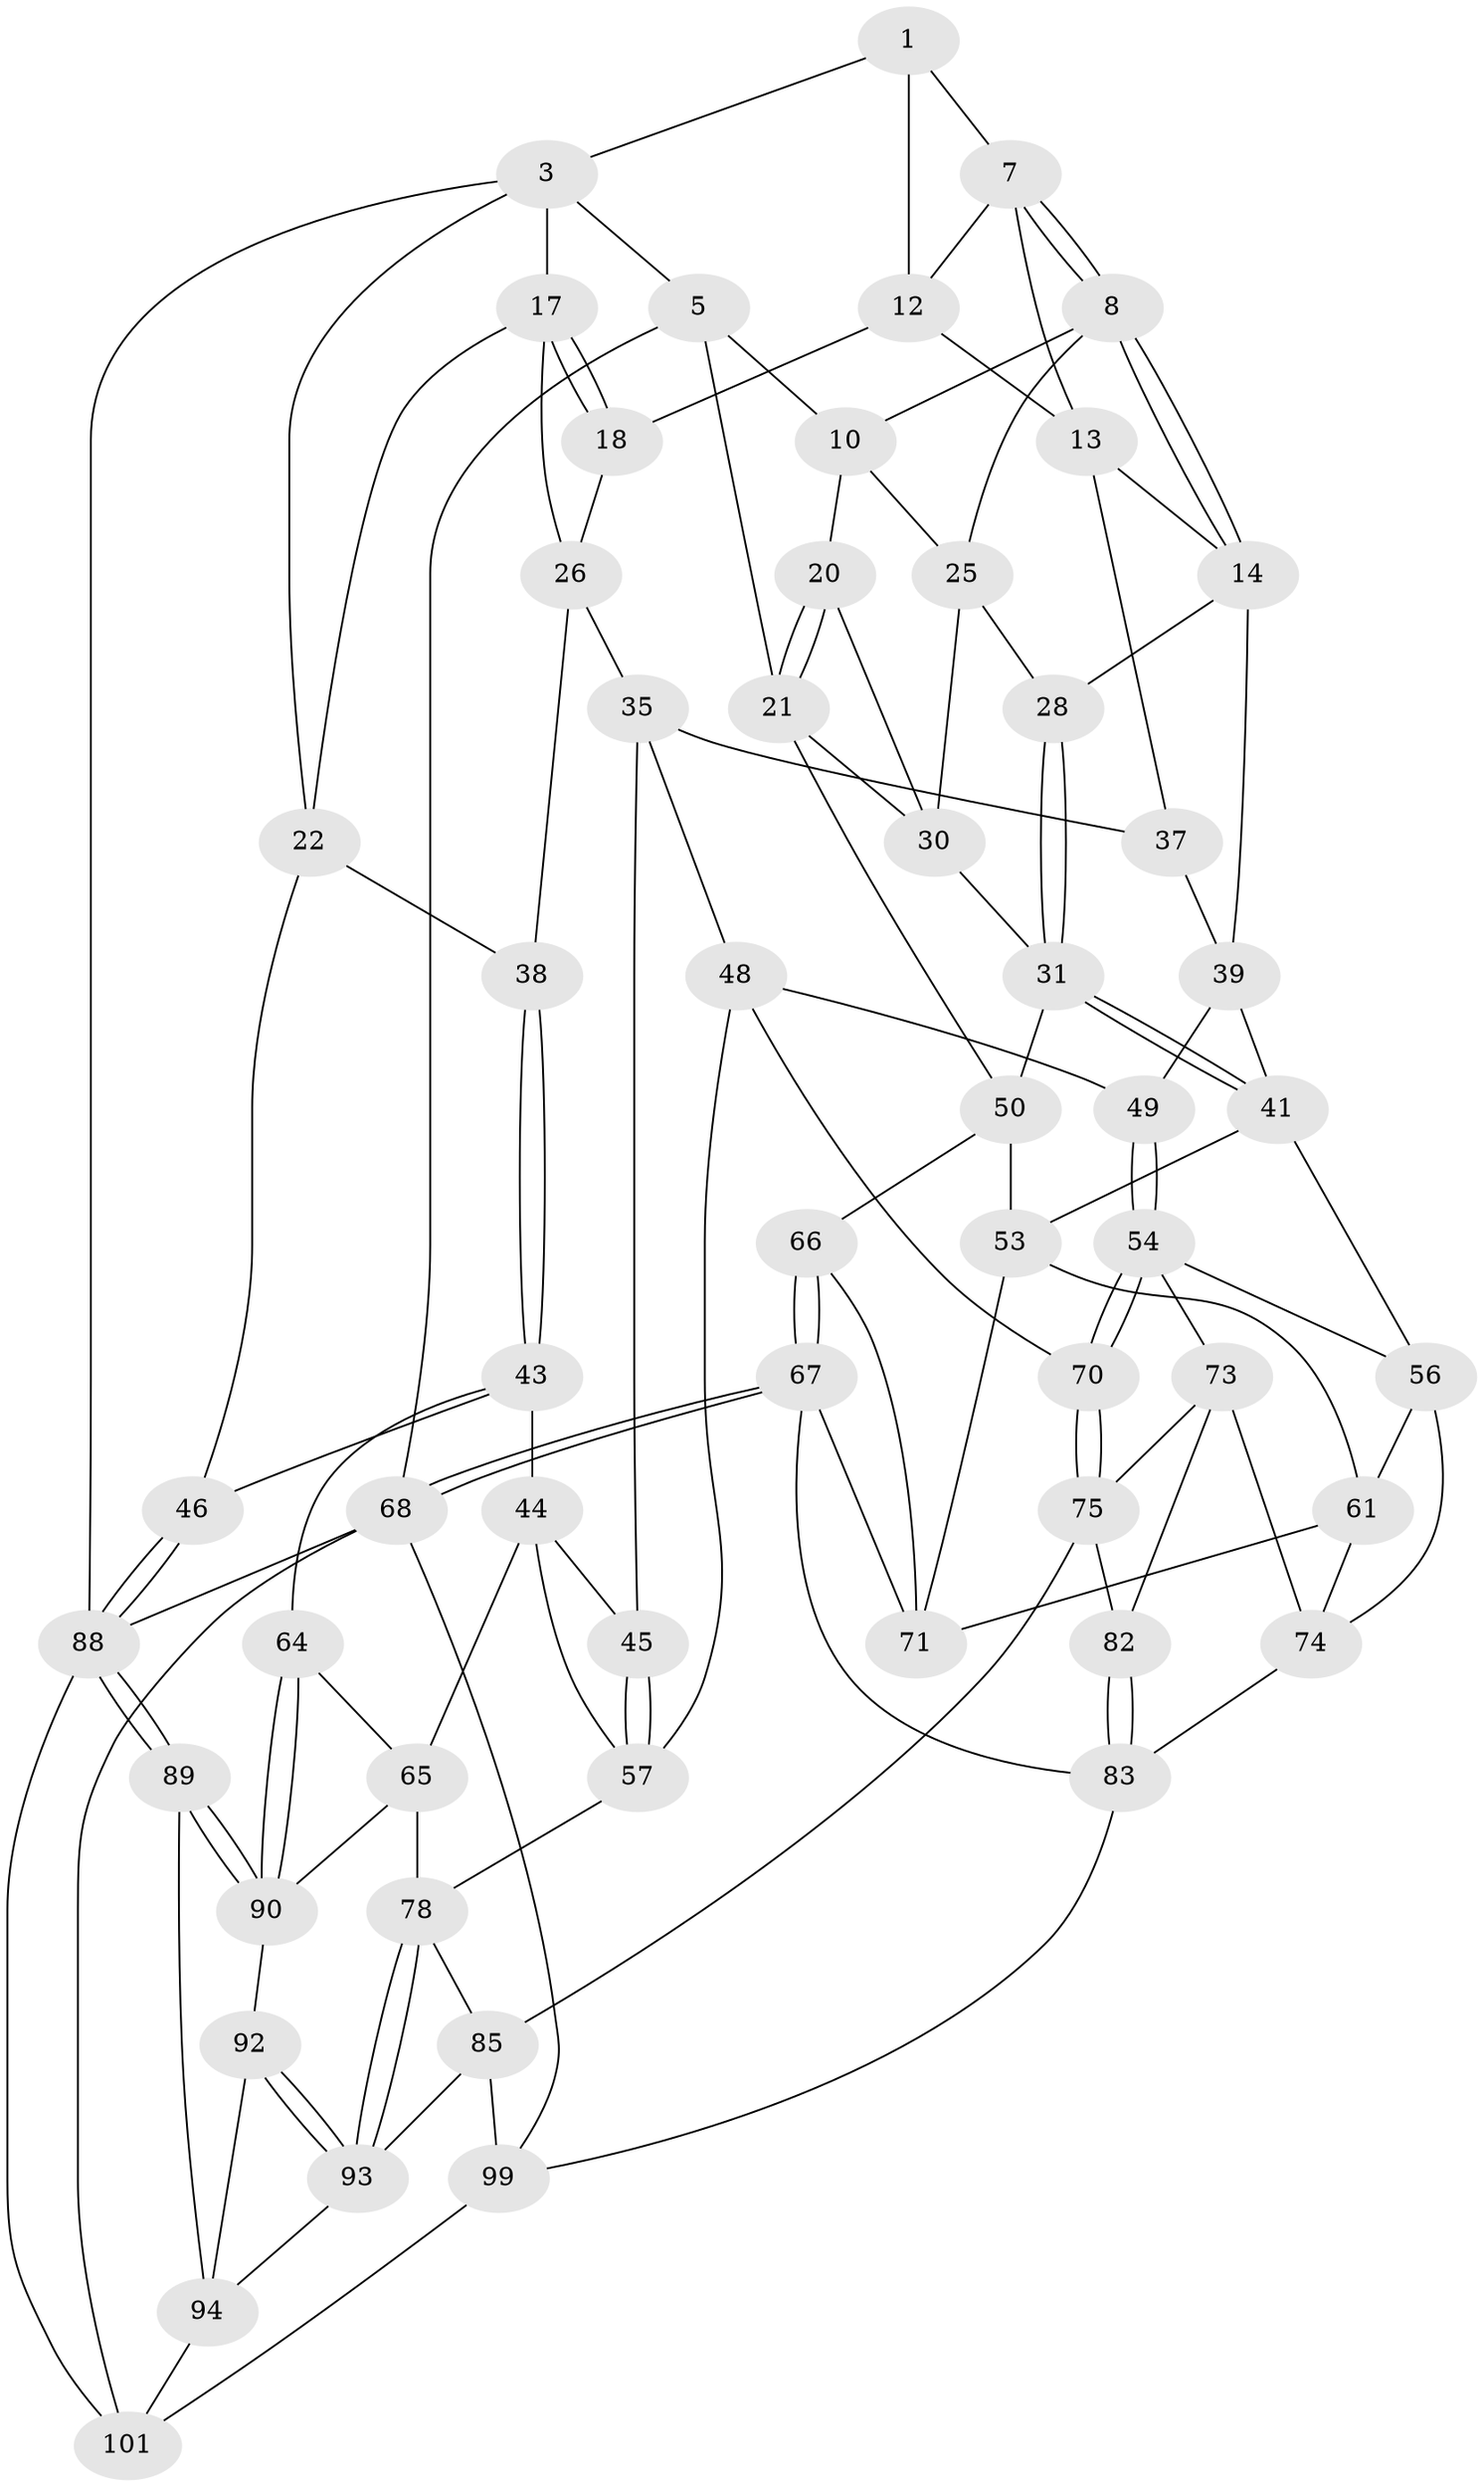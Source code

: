// original degree distribution, {3: 0.0196078431372549, 5: 0.5294117647058824, 4: 0.23529411764705882, 6: 0.21568627450980393}
// Generated by graph-tools (version 1.1) at 2025/38/02/21/25 10:38:58]
// undirected, 58 vertices, 130 edges
graph export_dot {
graph [start="1"]
  node [color=gray90,style=filled];
  1 [pos="+0.38813854934619835+0",super="+2"];
  3 [pos="+0.8525731384024661+0",super="+4"];
  5 [pos="+0+0",super="+6"];
  7 [pos="+0.4037532603426582+0",super="+11"];
  8 [pos="+0.34199684873052105+0.13954116076203602",super="+9"];
  10 [pos="+0.21528607676180206+0.08232727842039511",super="+19"];
  12 [pos="+0.5997631270663464+0.08724462947361594",super="+15"];
  13 [pos="+0.48989425841584155+0.044217749885895975",super="+16"];
  14 [pos="+0.438939371962237+0.23526494305815962",super="+27"];
  17 [pos="+0.8262952401261406+0",super="+24"];
  18 [pos="+0.6433072767669089+0.20267375568788956"];
  20 [pos="+0.08846172368079207+0.17448661633461057"];
  21 [pos="+0+0",super="+42"];
  22 [pos="+1+0.24070653563847277",super="+23"];
  25 [pos="+0.2564231619361621+0.20268138554410087",super="+29"];
  26 [pos="+0.7663136408391352+0.2319679192730504",super="+34"];
  28 [pos="+0.3209065844113375+0.2756344981242465"];
  30 [pos="+0.14452183308221395+0.2772221501772486",super="+33"];
  31 [pos="+0.20145433704199256+0.39348073798353467",super="+32"];
  35 [pos="+0.7409318458386752+0.4338943689443123",super="+36"];
  37 [pos="+0.5283401052193317+0.2941158925265949"];
  38 [pos="+0.9647863673091699+0.29837747376568313"];
  39 [pos="+0.4675454570110499+0.2729381318788938",super="+40"];
  41 [pos="+0.24932888668713934+0.4342241124249483",super="+52"];
  43 [pos="+0.8508551356229548+0.4594653123763255",super="+47"];
  44 [pos="+0.8115419743885289+0.4587696269839448",super="+63"];
  45 [pos="+0.7657525783314039+0.4471521638078377"];
  46 [pos="+1+0.6243343599705761"];
  48 [pos="+0.5579976724626614+0.4585585329534478",super="+59"];
  49 [pos="+0.3834864756355171+0.46743503514582935"];
  50 [pos="+0.01874109239354961+0.4916190308511721",super="+51"];
  53 [pos="+0.11198262263000572+0.5927834936763421",super="+62"];
  54 [pos="+0.37723698359212793+0.6032044526316374",super="+55"];
  56 [pos="+0.25426185283092545+0.47618997870534147",super="+60"];
  57 [pos="+0.6942059906275343+0.6318698982669205",super="+58"];
  61 [pos="+0.16194630511680377+0.6615084068486349",super="+80"];
  64 [pos="+0.8487135377594266+0.6818491176248127"];
  65 [pos="+0.8209586395336174+0.6994261406551284",super="+77"];
  66 [pos="+0+0.7662776943286"];
  67 [pos="+0+1",super="+95"];
  68 [pos="+0+1",super="+69"];
  70 [pos="+0.4836669620252368+0.6318346075428475"];
  71 [pos="+0.022837558791316805+0.7370203733471423",super="+72"];
  73 [pos="+0.2643133564255326+0.6742304304021872",super="+76"];
  74 [pos="+0.23895807044688874+0.6731015258156637",super="+81"];
  75 [pos="+0.46859650308990614+0.6722088526912947",super="+87"];
  78 [pos="+0.7095824902364631+0.8097060719490516",super="+79"];
  82 [pos="+0.3368253792701067+0.7820222476272705"];
  83 [pos="+0.22542425500533841+0.8942268537692122",super="+84"];
  85 [pos="+0.49309305623353256+0.8717125052193981",super="+86"];
  88 [pos="+1+0.8097336380761214",super="+96"];
  89 [pos="+1+0.8102229474642436"];
  90 [pos="+1+0.7884594547787537",super="+91"];
  92 [pos="+0.8636494549136857+0.8105532390578819"];
  93 [pos="+0.7203643193479763+0.9151757971361674",super="+97"];
  94 [pos="+0.9200598271295561+0.8540099808082197",super="+98"];
  99 [pos="+0.30950167275582435+1",super="+100"];
  101 [pos="+0.7705005688790736+1",super="+102"];
  1 -- 7;
  1 -- 3;
  1 -- 12;
  3 -- 17;
  3 -- 88;
  3 -- 5;
  3 -- 22;
  5 -- 21;
  5 -- 10;
  5 -- 68;
  7 -- 8;
  7 -- 8;
  7 -- 12;
  7 -- 13;
  8 -- 14;
  8 -- 14;
  8 -- 25;
  8 -- 10;
  10 -- 25;
  10 -- 20;
  12 -- 18;
  12 -- 13;
  13 -- 14;
  13 -- 37;
  14 -- 28;
  14 -- 39;
  17 -- 18;
  17 -- 18;
  17 -- 26;
  17 -- 22;
  18 -- 26;
  20 -- 21;
  20 -- 21;
  20 -- 30;
  21 -- 50;
  21 -- 30;
  22 -- 46;
  22 -- 38;
  25 -- 28;
  25 -- 30;
  26 -- 35;
  26 -- 38;
  28 -- 31;
  28 -- 31;
  30 -- 31;
  31 -- 41;
  31 -- 41;
  31 -- 50;
  35 -- 45;
  35 -- 48;
  35 -- 37;
  37 -- 39;
  38 -- 43;
  38 -- 43;
  39 -- 41;
  39 -- 49;
  41 -- 56;
  41 -- 53;
  43 -- 44;
  43 -- 64;
  43 -- 46;
  44 -- 45;
  44 -- 65;
  44 -- 57;
  45 -- 57;
  45 -- 57;
  46 -- 88;
  46 -- 88;
  48 -- 49;
  48 -- 57;
  48 -- 70;
  49 -- 54;
  49 -- 54;
  50 -- 53;
  50 -- 66;
  53 -- 61;
  53 -- 71;
  54 -- 70;
  54 -- 70;
  54 -- 56;
  54 -- 73;
  56 -- 74;
  56 -- 61;
  57 -- 78;
  61 -- 74;
  61 -- 71;
  64 -- 65;
  64 -- 90;
  64 -- 90;
  65 -- 78;
  65 -- 90;
  66 -- 67;
  66 -- 67;
  66 -- 71;
  67 -- 68;
  67 -- 68;
  67 -- 83;
  67 -- 71;
  68 -- 88;
  68 -- 99;
  68 -- 101;
  70 -- 75;
  70 -- 75;
  73 -- 74;
  73 -- 82;
  73 -- 75;
  74 -- 83;
  75 -- 82;
  75 -- 85;
  78 -- 93;
  78 -- 93;
  78 -- 85;
  82 -- 83;
  82 -- 83;
  83 -- 99;
  85 -- 99;
  85 -- 93;
  88 -- 89;
  88 -- 89;
  88 -- 101;
  89 -- 90;
  89 -- 90;
  89 -- 94;
  90 -- 92;
  92 -- 93;
  92 -- 93;
  92 -- 94;
  93 -- 94;
  94 -- 101;
  99 -- 101;
}
